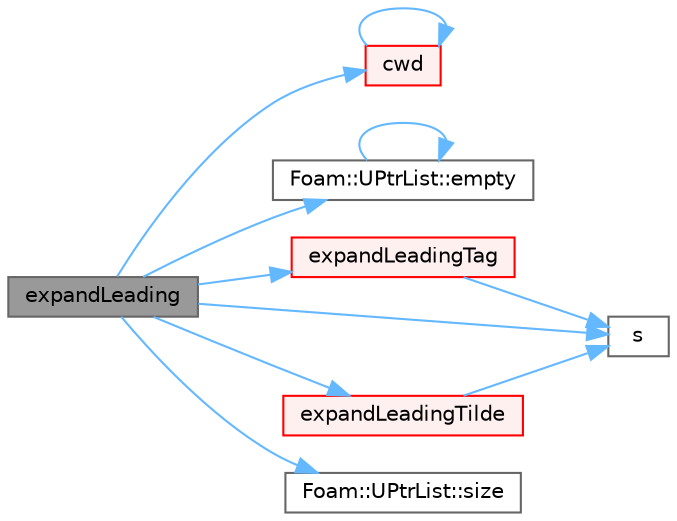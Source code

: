 digraph "expandLeading"
{
 // LATEX_PDF_SIZE
  bgcolor="transparent";
  edge [fontname=Helvetica,fontsize=10,labelfontname=Helvetica,labelfontsize=10];
  node [fontname=Helvetica,fontsize=10,shape=box,height=0.2,width=0.4];
  rankdir="LR";
  Node1 [id="Node000001",label="expandLeading",height=0.2,width=0.4,color="gray40", fillcolor="grey60", style="filled", fontcolor="black",tooltip=" "];
  Node1 -> Node2 [id="edge1_Node000001_Node000002",color="steelblue1",style="solid",tooltip=" "];
  Node2 [id="Node000002",label="cwd",height=0.2,width=0.4,color="red", fillcolor="#FFF0F0", style="filled",URL="$namespaceFoam.html#a07e65e44305ffb6594966d3a53cb6272",tooltip=" "];
  Node2 -> Node2 [id="edge2_Node000002_Node000002",color="steelblue1",style="solid",tooltip=" "];
  Node1 -> Node4 [id="edge3_Node000001_Node000004",color="steelblue1",style="solid",tooltip=" "];
  Node4 [id="Node000004",label="Foam::UPtrList::empty",height=0.2,width=0.4,color="grey40", fillcolor="white", style="filled",URL="$classFoam_1_1UPtrList.html#a3f6fc5de06a318920d84f3c3742db07f",tooltip=" "];
  Node4 -> Node4 [id="edge4_Node000004_Node000004",color="steelblue1",style="solid",tooltip=" "];
  Node1 -> Node5 [id="edge5_Node000001_Node000005",color="steelblue1",style="solid",tooltip=" "];
  Node5 [id="Node000005",label="expandLeadingTag",height=0.2,width=0.4,color="red", fillcolor="#FFF0F0", style="filled",URL="$namespaceFoam.html#adaa00808a418093143c3ccff3548c260",tooltip=" "];
  Node5 -> Node26 [id="edge6_Node000005_Node000026",color="steelblue1",style="solid",tooltip=" "];
  Node26 [id="Node000026",label="s",height=0.2,width=0.4,color="grey40", fillcolor="white", style="filled",URL="$gmvOutputSpray_8H.html#abd29a68223d2d8cf69b98ba8e32a841c",tooltip=" "];
  Node1 -> Node27 [id="edge7_Node000001_Node000027",color="steelblue1",style="solid",tooltip=" "];
  Node27 [id="Node000027",label="expandLeadingTilde",height=0.2,width=0.4,color="red", fillcolor="#FFF0F0", style="filled",URL="$namespaceFoam.html#af649a55344af0c653967d0c973096d8c",tooltip=" "];
  Node27 -> Node26 [id="edge8_Node000027_Node000026",color="steelblue1",style="solid",tooltip=" "];
  Node1 -> Node26 [id="edge9_Node000001_Node000026",color="steelblue1",style="solid",tooltip=" "];
  Node1 -> Node35 [id="edge10_Node000001_Node000035",color="steelblue1",style="solid",tooltip=" "];
  Node35 [id="Node000035",label="Foam::UPtrList::size",height=0.2,width=0.4,color="grey40", fillcolor="white", style="filled",URL="$classFoam_1_1UPtrList.html#a95603446b248fe1ecf5dc59bcc2eaff0",tooltip=" "];
}
